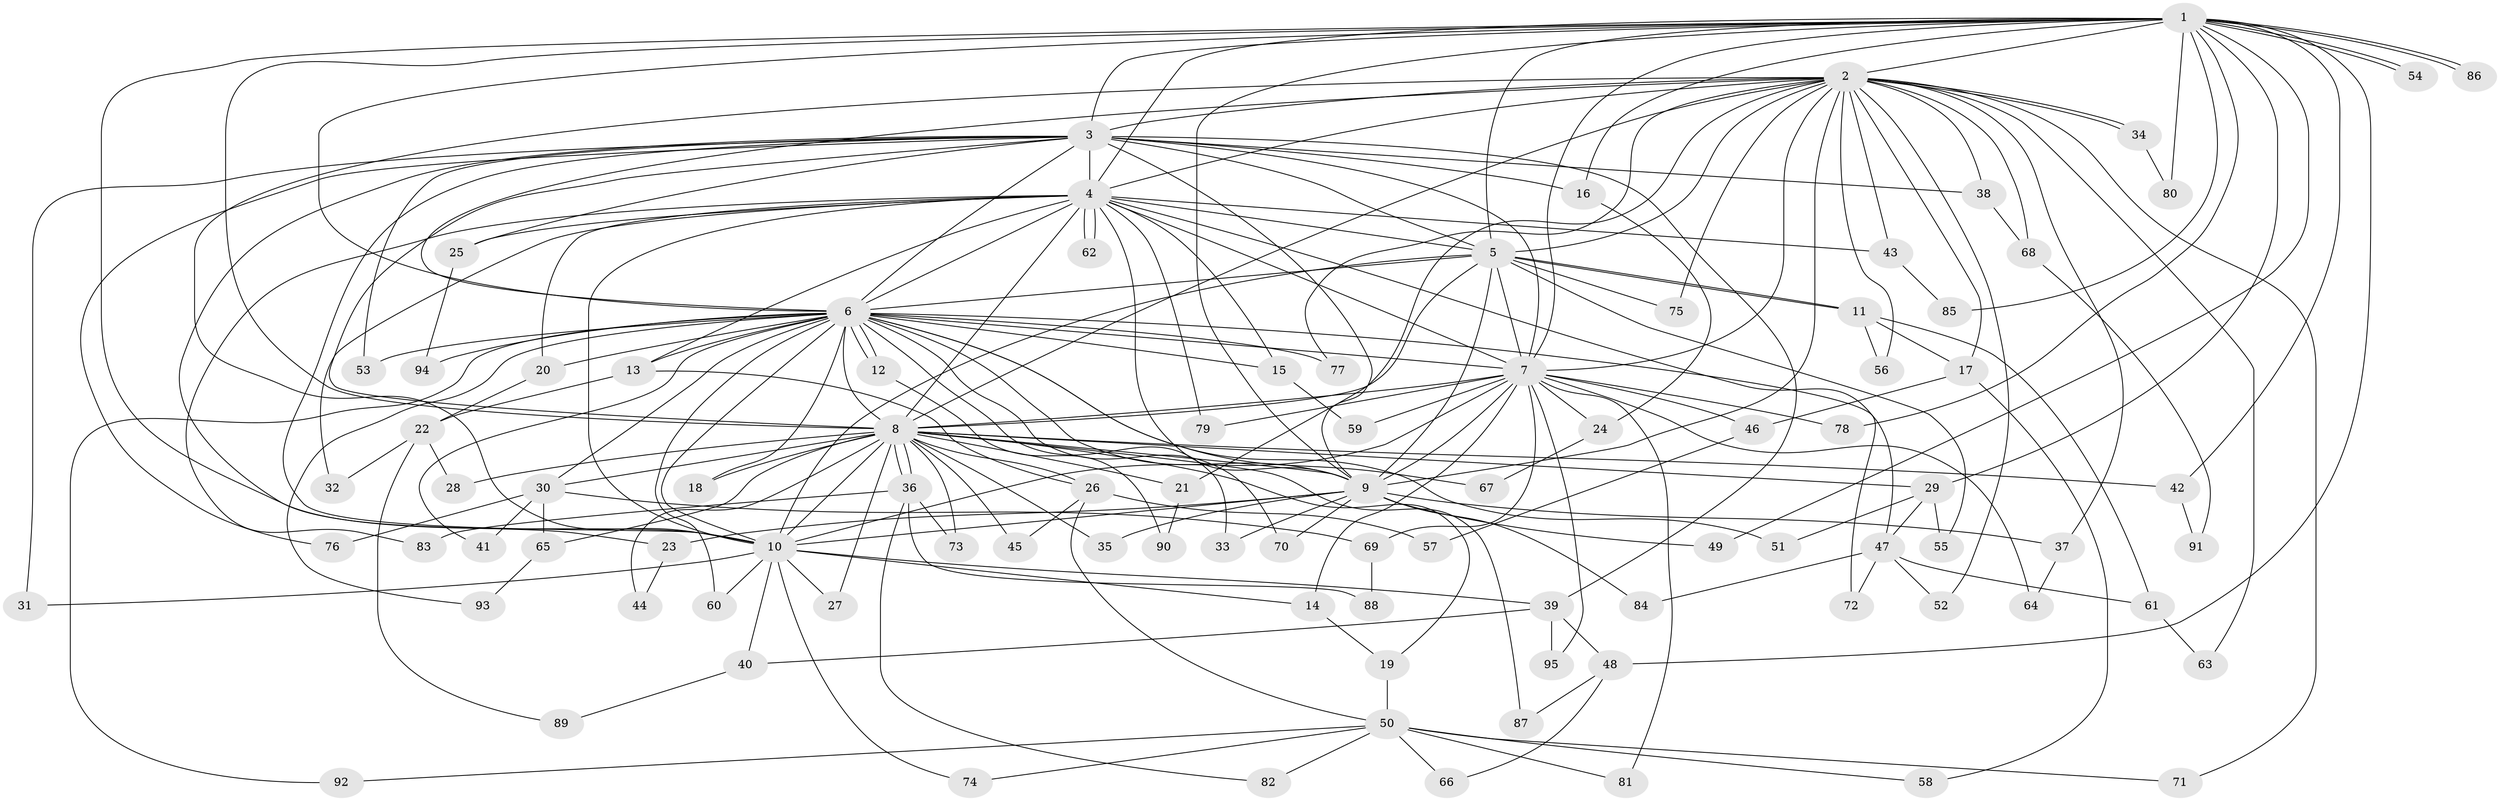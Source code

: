 // Generated by graph-tools (version 1.1) at 2025/11/02/27/25 16:11:08]
// undirected, 95 vertices, 215 edges
graph export_dot {
graph [start="1"]
  node [color=gray90,style=filled];
  1;
  2;
  3;
  4;
  5;
  6;
  7;
  8;
  9;
  10;
  11;
  12;
  13;
  14;
  15;
  16;
  17;
  18;
  19;
  20;
  21;
  22;
  23;
  24;
  25;
  26;
  27;
  28;
  29;
  30;
  31;
  32;
  33;
  34;
  35;
  36;
  37;
  38;
  39;
  40;
  41;
  42;
  43;
  44;
  45;
  46;
  47;
  48;
  49;
  50;
  51;
  52;
  53;
  54;
  55;
  56;
  57;
  58;
  59;
  60;
  61;
  62;
  63;
  64;
  65;
  66;
  67;
  68;
  69;
  70;
  71;
  72;
  73;
  74;
  75;
  76;
  77;
  78;
  79;
  80;
  81;
  82;
  83;
  84;
  85;
  86;
  87;
  88;
  89;
  90;
  91;
  92;
  93;
  94;
  95;
  1 -- 2;
  1 -- 3;
  1 -- 4;
  1 -- 5;
  1 -- 6;
  1 -- 7;
  1 -- 8;
  1 -- 9;
  1 -- 10;
  1 -- 16;
  1 -- 29;
  1 -- 42;
  1 -- 48;
  1 -- 49;
  1 -- 54;
  1 -- 54;
  1 -- 78;
  1 -- 80;
  1 -- 85;
  1 -- 86;
  1 -- 86;
  2 -- 3;
  2 -- 4;
  2 -- 5;
  2 -- 6;
  2 -- 7;
  2 -- 8;
  2 -- 9;
  2 -- 10;
  2 -- 17;
  2 -- 21;
  2 -- 34;
  2 -- 34;
  2 -- 37;
  2 -- 38;
  2 -- 43;
  2 -- 52;
  2 -- 56;
  2 -- 63;
  2 -- 68;
  2 -- 71;
  2 -- 75;
  2 -- 77;
  3 -- 4;
  3 -- 5;
  3 -- 6;
  3 -- 7;
  3 -- 8;
  3 -- 9;
  3 -- 10;
  3 -- 16;
  3 -- 23;
  3 -- 25;
  3 -- 31;
  3 -- 38;
  3 -- 39;
  3 -- 53;
  3 -- 76;
  4 -- 5;
  4 -- 6;
  4 -- 7;
  4 -- 8;
  4 -- 9;
  4 -- 10;
  4 -- 13;
  4 -- 15;
  4 -- 20;
  4 -- 25;
  4 -- 32;
  4 -- 43;
  4 -- 62;
  4 -- 62;
  4 -- 72;
  4 -- 79;
  4 -- 83;
  5 -- 6;
  5 -- 7;
  5 -- 8;
  5 -- 9;
  5 -- 10;
  5 -- 11;
  5 -- 11;
  5 -- 55;
  5 -- 75;
  6 -- 7;
  6 -- 8;
  6 -- 9;
  6 -- 10;
  6 -- 12;
  6 -- 12;
  6 -- 13;
  6 -- 15;
  6 -- 18;
  6 -- 20;
  6 -- 30;
  6 -- 33;
  6 -- 41;
  6 -- 47;
  6 -- 51;
  6 -- 53;
  6 -- 60;
  6 -- 67;
  6 -- 70;
  6 -- 77;
  6 -- 92;
  6 -- 93;
  6 -- 94;
  7 -- 8;
  7 -- 9;
  7 -- 10;
  7 -- 14;
  7 -- 24;
  7 -- 46;
  7 -- 59;
  7 -- 64;
  7 -- 69;
  7 -- 78;
  7 -- 79;
  7 -- 81;
  7 -- 95;
  8 -- 9;
  8 -- 10;
  8 -- 18;
  8 -- 19;
  8 -- 21;
  8 -- 26;
  8 -- 27;
  8 -- 28;
  8 -- 29;
  8 -- 30;
  8 -- 35;
  8 -- 36;
  8 -- 36;
  8 -- 42;
  8 -- 44;
  8 -- 45;
  8 -- 65;
  8 -- 73;
  8 -- 87;
  9 -- 10;
  9 -- 23;
  9 -- 33;
  9 -- 35;
  9 -- 37;
  9 -- 49;
  9 -- 70;
  9 -- 84;
  10 -- 14;
  10 -- 27;
  10 -- 31;
  10 -- 39;
  10 -- 40;
  10 -- 60;
  10 -- 74;
  11 -- 17;
  11 -- 56;
  11 -- 61;
  12 -- 90;
  13 -- 22;
  13 -- 26;
  14 -- 19;
  15 -- 59;
  16 -- 24;
  17 -- 46;
  17 -- 58;
  19 -- 50;
  20 -- 22;
  21 -- 90;
  22 -- 28;
  22 -- 32;
  22 -- 89;
  23 -- 44;
  24 -- 67;
  25 -- 94;
  26 -- 45;
  26 -- 50;
  26 -- 57;
  29 -- 47;
  29 -- 51;
  29 -- 55;
  30 -- 41;
  30 -- 65;
  30 -- 69;
  30 -- 76;
  34 -- 80;
  36 -- 73;
  36 -- 82;
  36 -- 83;
  36 -- 88;
  37 -- 64;
  38 -- 68;
  39 -- 40;
  39 -- 48;
  39 -- 95;
  40 -- 89;
  42 -- 91;
  43 -- 85;
  46 -- 57;
  47 -- 52;
  47 -- 61;
  47 -- 72;
  47 -- 84;
  48 -- 66;
  48 -- 87;
  50 -- 58;
  50 -- 66;
  50 -- 71;
  50 -- 74;
  50 -- 81;
  50 -- 82;
  50 -- 92;
  61 -- 63;
  65 -- 93;
  68 -- 91;
  69 -- 88;
}
